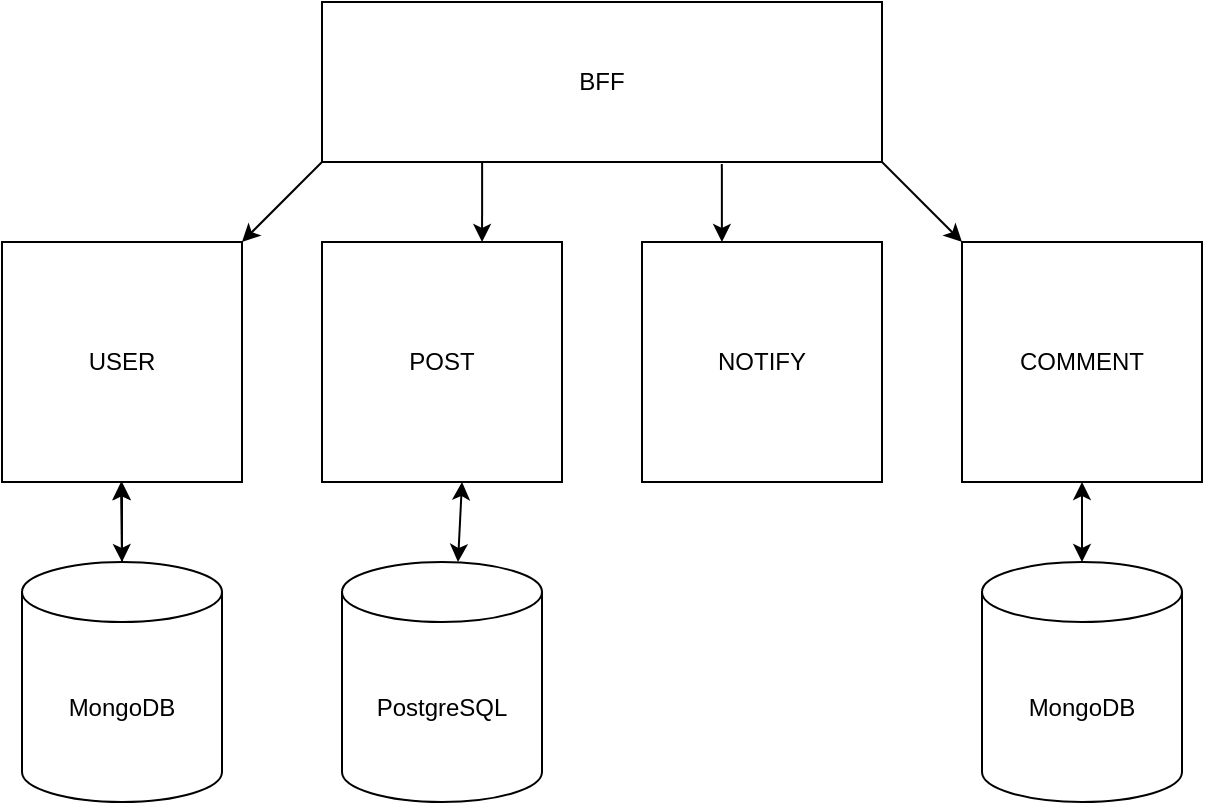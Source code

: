 <mxfile version="20.5.3" type="device"><diagram id="xAIXPCZD-39DkRnilnKV" name="Страница 1"><mxGraphModel dx="1422" dy="762" grid="1" gridSize="10" guides="1" tooltips="1" connect="1" arrows="1" fold="1" page="1" pageScale="1" pageWidth="827" pageHeight="1169" math="0" shadow="0"><root><mxCell id="0"/><mxCell id="1" parent="0"/><mxCell id="AGUH2n_M2F2uHg7zbv7Q-3" value="BFF" style="rounded=0;whiteSpace=wrap;html=1;" vertex="1" parent="1"><mxGeometry x="280" y="40" width="280" height="80" as="geometry"/></mxCell><mxCell id="AGUH2n_M2F2uHg7zbv7Q-4" value="" style="endArrow=classic;html=1;rounded=0;exitX=0;exitY=1;exitDx=0;exitDy=0;entryX=1;entryY=0;entryDx=0;entryDy=0;" edge="1" parent="1" source="AGUH2n_M2F2uHg7zbv7Q-3"><mxGeometry width="50" height="50" relative="1" as="geometry"><mxPoint x="210" y="180" as="sourcePoint"/><mxPoint x="240" y="160" as="targetPoint"/></mxGeometry></mxCell><mxCell id="AGUH2n_M2F2uHg7zbv7Q-60" value="" style="edgeStyle=orthogonalEdgeStyle;rounded=0;orthogonalLoop=1;jettySize=auto;html=1;" edge="1" parent="1" source="AGUH2n_M2F2uHg7zbv7Q-7" target="AGUH2n_M2F2uHg7zbv7Q-55"><mxGeometry relative="1" as="geometry"/></mxCell><mxCell id="AGUH2n_M2F2uHg7zbv7Q-7" value="MongoDB" style="shape=cylinder3;whiteSpace=wrap;html=1;boundedLbl=1;backgroundOutline=1;size=15;" vertex="1" parent="1"><mxGeometry x="130" y="320" width="100" height="120" as="geometry"/></mxCell><mxCell id="AGUH2n_M2F2uHg7zbv7Q-13" value="" style="endArrow=classic;html=1;rounded=0;entryX=0.667;entryY=0;entryDx=0;entryDy=0;exitX=0.286;exitY=1;exitDx=0;exitDy=0;exitPerimeter=0;entryPerimeter=0;" edge="1" parent="1" source="AGUH2n_M2F2uHg7zbv7Q-3"><mxGeometry width="50" height="50" relative="1" as="geometry"><mxPoint x="340" y="120" as="sourcePoint"/><mxPoint x="360.04" y="160" as="targetPoint"/></mxGeometry></mxCell><mxCell id="AGUH2n_M2F2uHg7zbv7Q-16" value="" style="endArrow=classic;html=1;rounded=0;entryX=0.333;entryY=0;entryDx=0;entryDy=0;entryPerimeter=0;exitX=0.714;exitY=1.013;exitDx=0;exitDy=0;exitPerimeter=0;" edge="1" parent="1" source="AGUH2n_M2F2uHg7zbv7Q-3"><mxGeometry width="50" height="50" relative="1" as="geometry"><mxPoint x="480" y="130" as="sourcePoint"/><mxPoint x="479.96" y="160" as="targetPoint"/></mxGeometry></mxCell><mxCell id="AGUH2n_M2F2uHg7zbv7Q-17" value="" style="endArrow=classic;html=1;rounded=0;exitX=1;exitY=1;exitDx=0;exitDy=0;entryX=0;entryY=0;entryDx=0;entryDy=0;" edge="1" parent="1" source="AGUH2n_M2F2uHg7zbv7Q-3"><mxGeometry width="50" height="50" relative="1" as="geometry"><mxPoint x="580" y="150" as="sourcePoint"/><mxPoint x="600" y="160" as="targetPoint"/></mxGeometry></mxCell><mxCell id="AGUH2n_M2F2uHg7zbv7Q-20" value="PostgreSQL" style="shape=cylinder3;whiteSpace=wrap;html=1;boundedLbl=1;backgroundOutline=1;size=15;" vertex="1" parent="1"><mxGeometry x="290" y="320" width="100" height="120" as="geometry"/></mxCell><mxCell id="AGUH2n_M2F2uHg7zbv7Q-22" value="MongoDB" style="shape=cylinder3;whiteSpace=wrap;html=1;boundedLbl=1;backgroundOutline=1;size=15;" vertex="1" parent="1"><mxGeometry x="610" y="320" width="100" height="120" as="geometry"/></mxCell><mxCell id="AGUH2n_M2F2uHg7zbv7Q-55" value="USER" style="whiteSpace=wrap;html=1;aspect=fixed;" vertex="1" parent="1"><mxGeometry x="120" y="160" width="120" height="120" as="geometry"/></mxCell><mxCell id="AGUH2n_M2F2uHg7zbv7Q-56" value="POST" style="whiteSpace=wrap;html=1;aspect=fixed;" vertex="1" parent="1"><mxGeometry x="280" y="160" width="120" height="120" as="geometry"/></mxCell><mxCell id="AGUH2n_M2F2uHg7zbv7Q-57" value="COMMENT" style="whiteSpace=wrap;html=1;aspect=fixed;" vertex="1" parent="1"><mxGeometry x="600" y="160" width="120" height="120" as="geometry"/></mxCell><mxCell id="AGUH2n_M2F2uHg7zbv7Q-58" value="NOTIFY" style="whiteSpace=wrap;html=1;aspect=fixed;" vertex="1" parent="1"><mxGeometry x="440" y="160" width="120" height="120" as="geometry"/></mxCell><mxCell id="AGUH2n_M2F2uHg7zbv7Q-59" value="" style="endArrow=classic;startArrow=classic;html=1;rounded=0;" edge="1" parent="1"><mxGeometry width="50" height="50" relative="1" as="geometry"><mxPoint x="180" y="320" as="sourcePoint"/><mxPoint x="179.5" y="280" as="targetPoint"/></mxGeometry></mxCell><mxCell id="AGUH2n_M2F2uHg7zbv7Q-61" value="" style="endArrow=classic;startArrow=classic;html=1;rounded=0;" edge="1" parent="1"><mxGeometry width="50" height="50" relative="1" as="geometry"><mxPoint x="348" y="320" as="sourcePoint"/><mxPoint x="350" y="280" as="targetPoint"/></mxGeometry></mxCell><mxCell id="AGUH2n_M2F2uHg7zbv7Q-62" value="" style="endArrow=classic;startArrow=classic;html=1;rounded=0;entryX=0.5;entryY=1;entryDx=0;entryDy=0;exitX=0.5;exitY=0;exitDx=0;exitDy=0;exitPerimeter=0;" edge="1" parent="1" source="AGUH2n_M2F2uHg7zbv7Q-22" target="AGUH2n_M2F2uHg7zbv7Q-57"><mxGeometry width="50" height="50" relative="1" as="geometry"><mxPoint x="358" y="330" as="sourcePoint"/><mxPoint x="360" y="290" as="targetPoint"/></mxGeometry></mxCell></root></mxGraphModel></diagram></mxfile>